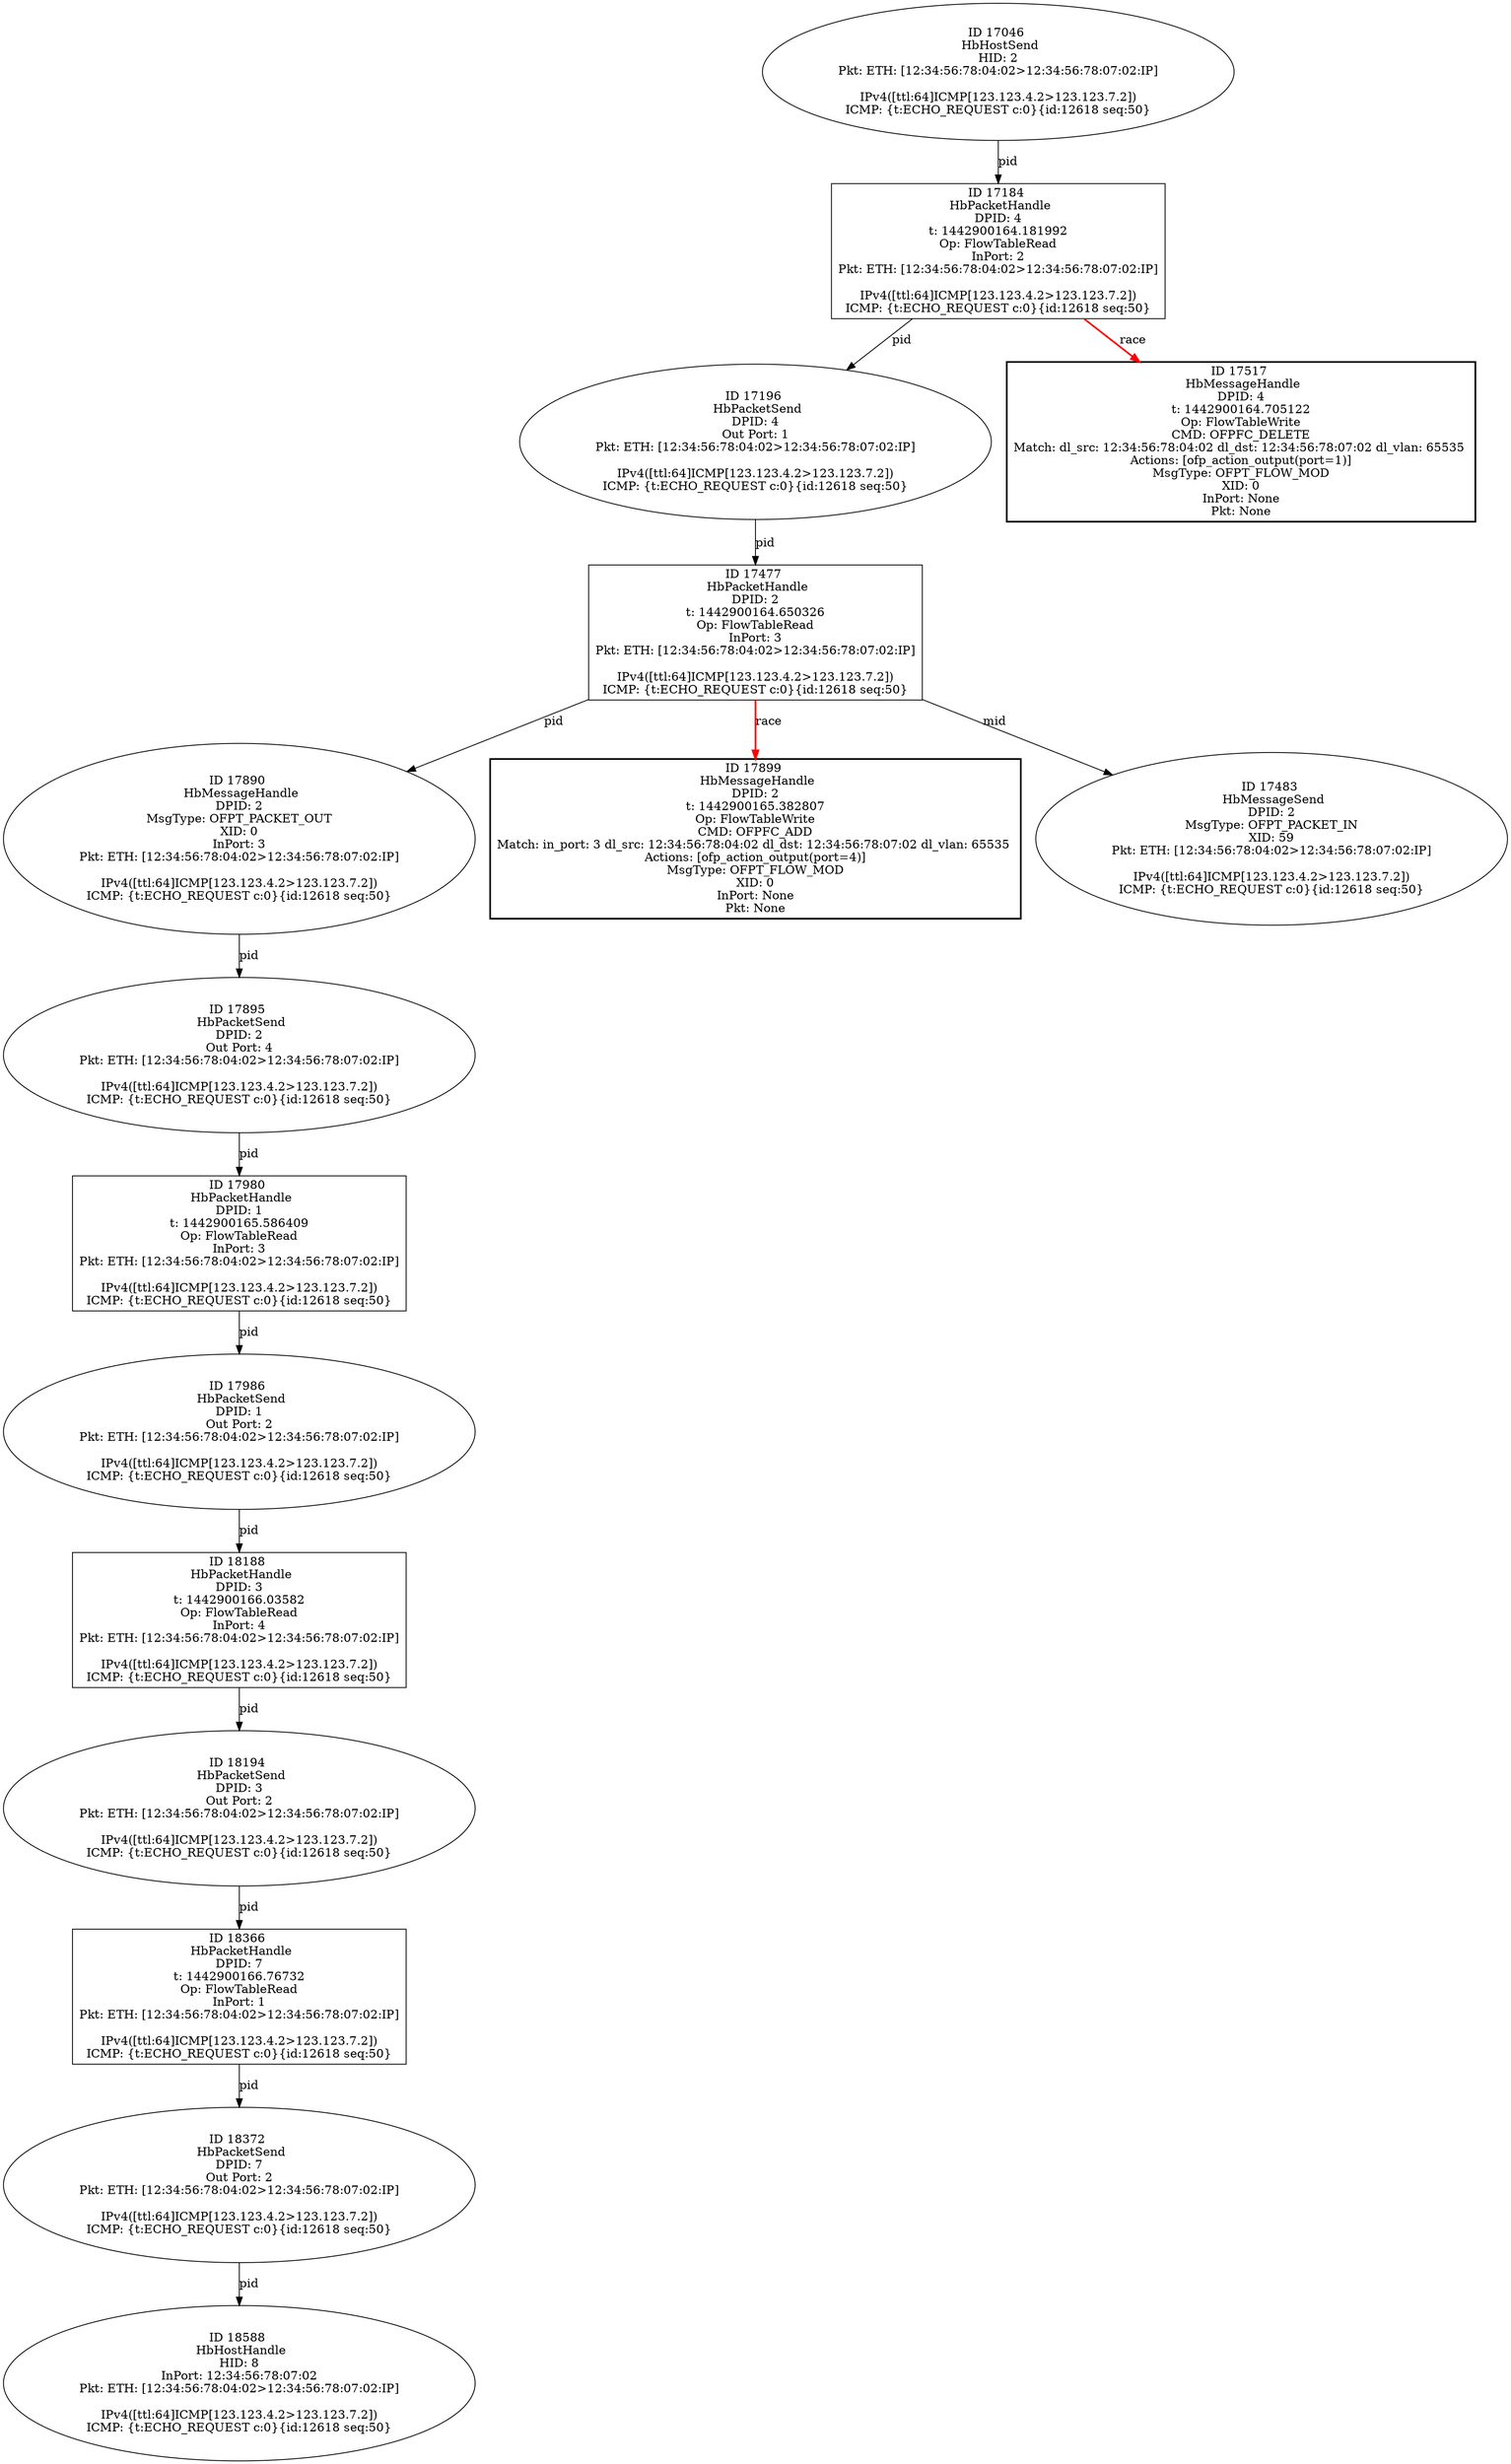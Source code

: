 strict digraph G {
17184 [shape=box, event=<hb_events.HbPacketHandle object at 0x10b670090>, label="ID 17184 
 HbPacketHandle
DPID: 4
t: 1442900164.181992
Op: FlowTableRead
InPort: 2
Pkt: ETH: [12:34:56:78:04:02>12:34:56:78:07:02:IP]

IPv4([ttl:64]ICMP[123.123.4.2>123.123.7.2])
ICMP: {t:ECHO_REQUEST c:0}{id:12618 seq:50}"];
17890 [shape=oval, event=<hb_events.HbMessageHandle object at 0x10b986310>, label="ID 17890 
 HbMessageHandle
DPID: 2
MsgType: OFPT_PACKET_OUT
XID: 0
InPort: 3
Pkt: ETH: [12:34:56:78:04:02>12:34:56:78:07:02:IP]

IPv4([ttl:64]ICMP[123.123.4.2>123.123.7.2])
ICMP: {t:ECHO_REQUEST c:0}{id:12618 seq:50}"];
17899 [shape=box, style=bold, event=<hb_events.HbMessageHandle object at 0x10b960b90>, label="ID 17899 
 HbMessageHandle
DPID: 2
t: 1442900165.382807
Op: FlowTableWrite
CMD: OFPFC_ADD
Match: in_port: 3 dl_src: 12:34:56:78:04:02 dl_dst: 12:34:56:78:07:02 dl_vlan: 65535 
Actions: [ofp_action_output(port=4)]
MsgType: OFPT_FLOW_MOD
XID: 0
InPort: None
Pkt: None"];
18372 [shape=oval, event=<hb_events.HbPacketSend object at 0x10bbfb5d0>, label="ID 18372 
 HbPacketSend
DPID: 7
Out Port: 2
Pkt: ETH: [12:34:56:78:04:02>12:34:56:78:07:02:IP]

IPv4([ttl:64]ICMP[123.123.4.2>123.123.7.2])
ICMP: {t:ECHO_REQUEST c:0}{id:12618 seq:50}"];
17477 [shape=box, event=<hb_events.HbPacketHandle object at 0x10b78eb90>, label="ID 17477 
 HbPacketHandle
DPID: 2
t: 1442900164.650326
Op: FlowTableRead
InPort: 3
Pkt: ETH: [12:34:56:78:04:02>12:34:56:78:07:02:IP]

IPv4([ttl:64]ICMP[123.123.4.2>123.123.7.2])
ICMP: {t:ECHO_REQUEST c:0}{id:12618 seq:50}"];
17895 [shape=oval, event=<hb_events.HbPacketSend object at 0x10b981dd0>, label="ID 17895 
 HbPacketSend
DPID: 2
Out Port: 4
Pkt: ETH: [12:34:56:78:04:02>12:34:56:78:07:02:IP]

IPv4([ttl:64]ICMP[123.123.4.2>123.123.7.2])
ICMP: {t:ECHO_REQUEST c:0}{id:12618 seq:50}"];
18188 [shape=box, event=<hb_events.HbPacketHandle object at 0x10bb1efd0>, label="ID 18188 
 HbPacketHandle
DPID: 3
t: 1442900166.03582
Op: FlowTableRead
InPort: 4
Pkt: ETH: [12:34:56:78:04:02>12:34:56:78:07:02:IP]

IPv4([ttl:64]ICMP[123.123.4.2>123.123.7.2])
ICMP: {t:ECHO_REQUEST c:0}{id:12618 seq:50}"];
17483 [shape=oval, event=<hb_events.HbMessageSend object at 0x10b79cfd0>, label="ID 17483 
 HbMessageSend
DPID: 2
MsgType: OFPT_PACKET_IN
XID: 59
Pkt: ETH: [12:34:56:78:04:02>12:34:56:78:07:02:IP]

IPv4([ttl:64]ICMP[123.123.4.2>123.123.7.2])
ICMP: {t:ECHO_REQUEST c:0}{id:12618 seq:50}"];
17196 [shape=oval, event=<hb_events.HbPacketSend object at 0x10b651cd0>, label="ID 17196 
 HbPacketSend
DPID: 4
Out Port: 1
Pkt: ETH: [12:34:56:78:04:02>12:34:56:78:07:02:IP]

IPv4([ttl:64]ICMP[123.123.4.2>123.123.7.2])
ICMP: {t:ECHO_REQUEST c:0}{id:12618 seq:50}"];
17986 [shape=oval, event=<hb_events.HbPacketSend object at 0x10b9e6810>, label="ID 17986 
 HbPacketSend
DPID: 1
Out Port: 2
Pkt: ETH: [12:34:56:78:04:02>12:34:56:78:07:02:IP]

IPv4([ttl:64]ICMP[123.123.4.2>123.123.7.2])
ICMP: {t:ECHO_REQUEST c:0}{id:12618 seq:50}"];
17517 [shape=box, style=bold, event=<hb_events.HbMessageHandle object at 0x10b7dbb50>, label="ID 17517 
 HbMessageHandle
DPID: 4
t: 1442900164.705122
Op: FlowTableWrite
CMD: OFPFC_DELETE
Match: dl_src: 12:34:56:78:04:02 dl_dst: 12:34:56:78:07:02 dl_vlan: 65535 
Actions: [ofp_action_output(port=1)]
MsgType: OFPT_FLOW_MOD
XID: 0
InPort: None
Pkt: None"];
18194 [shape=oval, event=<hb_events.HbPacketSend object at 0x10bb11e50>, label="ID 18194 
 HbPacketSend
DPID: 3
Out Port: 2
Pkt: ETH: [12:34:56:78:04:02>12:34:56:78:07:02:IP]

IPv4([ttl:64]ICMP[123.123.4.2>123.123.7.2])
ICMP: {t:ECHO_REQUEST c:0}{id:12618 seq:50}"];
17046 [shape=oval, event=<hb_events.HbHostSend object at 0x10b5e2d10>, label="ID 17046 
 HbHostSend
HID: 2
Pkt: ETH: [12:34:56:78:04:02>12:34:56:78:07:02:IP]

IPv4([ttl:64]ICMP[123.123.4.2>123.123.7.2])
ICMP: {t:ECHO_REQUEST c:0}{id:12618 seq:50}"];
18588 [shape=oval, event=<hb_events.HbHostHandle object at 0x10bd2ba50>, label="ID 18588 
 HbHostHandle
HID: 8
InPort: 12:34:56:78:07:02
Pkt: ETH: [12:34:56:78:04:02>12:34:56:78:07:02:IP]

IPv4([ttl:64]ICMP[123.123.4.2>123.123.7.2])
ICMP: {t:ECHO_REQUEST c:0}{id:12618 seq:50}"];
18366 [shape=box, event=<hb_events.HbPacketHandle object at 0x10bbfbcd0>, label="ID 18366 
 HbPacketHandle
DPID: 7
t: 1442900166.76732
Op: FlowTableRead
InPort: 1
Pkt: ETH: [12:34:56:78:04:02>12:34:56:78:07:02:IP]

IPv4([ttl:64]ICMP[123.123.4.2>123.123.7.2])
ICMP: {t:ECHO_REQUEST c:0}{id:12618 seq:50}"];
17980 [shape=box, event=<hb_events.HbPacketHandle object at 0x10b9e6410>, label="ID 17980 
 HbPacketHandle
DPID: 1
t: 1442900165.586409
Op: FlowTableRead
InPort: 3
Pkt: ETH: [12:34:56:78:04:02>12:34:56:78:07:02:IP]

IPv4([ttl:64]ICMP[123.123.4.2>123.123.7.2])
ICMP: {t:ECHO_REQUEST c:0}{id:12618 seq:50}"];
17184 -> 17196  [rel=pid, label=pid];
17184 -> 17517  [harmful=True, color=red, style=bold, rel=race, label=race];
17890 -> 17895  [rel=pid, label=pid];
18372 -> 18588  [rel=pid, label=pid];
17477 -> 17890  [rel=pid, label=pid];
17477 -> 17483  [rel=mid, label=mid];
17477 -> 17899  [harmful=True, color=red, style=bold, rel=race, label=race];
17895 -> 17980  [rel=pid, label=pid];
17196 -> 17477  [rel=pid, label=pid];
18188 -> 18194  [rel=pid, label=pid];
17986 -> 18188  [rel=pid, label=pid];
18194 -> 18366  [rel=pid, label=pid];
17046 -> 17184  [rel=pid, label=pid];
18366 -> 18372  [rel=pid, label=pid];
17980 -> 17986  [rel=pid, label=pid];
}
